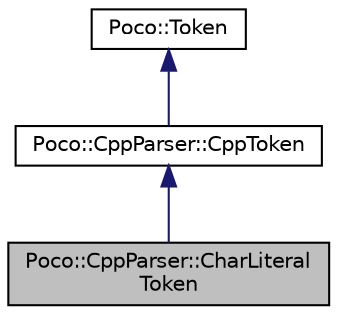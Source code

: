 digraph "Poco::CppParser::CharLiteralToken"
{
 // LATEX_PDF_SIZE
  edge [fontname="Helvetica",fontsize="10",labelfontname="Helvetica",labelfontsize="10"];
  node [fontname="Helvetica",fontsize="10",shape=record];
  Node1 [label="Poco::CppParser::CharLiteral\lToken",height=0.2,width=0.4,color="black", fillcolor="grey75", style="filled", fontcolor="black",tooltip=" "];
  Node2 -> Node1 [dir="back",color="midnightblue",fontsize="10",style="solid"];
  Node2 [label="Poco::CppParser::CppToken",height=0.2,width=0.4,color="black", fillcolor="white", style="filled",URL="$classPoco_1_1CppParser_1_1CppToken.html",tooltip="The base class for all C++ tokens."];
  Node3 -> Node2 [dir="back",color="midnightblue",fontsize="10",style="solid"];
  Node3 [label="Poco::Token",height=0.2,width=0.4,color="black", fillcolor="white", style="filled",URL="$classPoco_1_1Token.html",tooltip=" "];
}
